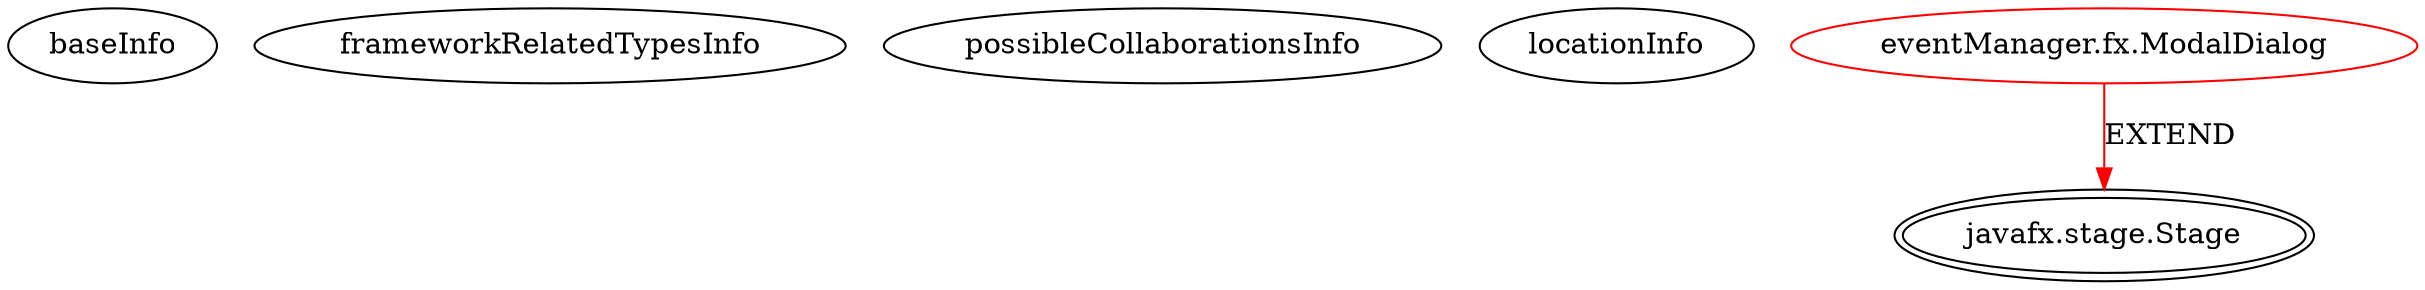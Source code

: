 digraph {
baseInfo[graphId=3046,category="extension_graph",isAnonymous=false,possibleRelation=false]
frameworkRelatedTypesInfo[0="javafx.stage.Stage"]
possibleCollaborationsInfo[]
locationInfo[projectName="hock323-eventManager",filePath="/hock323-eventManager/EventManager-master/src/eventManager/fx/ModalDialog.java",contextSignature="ModalDialog",graphId="3046"]
0[label="eventManager.fx.ModalDialog",vertexType="ROOT_CLIENT_CLASS_DECLARATION",isFrameworkType=false,color=red]
1[label="javafx.stage.Stage",vertexType="FRAMEWORK_CLASS_TYPE",isFrameworkType=true,peripheries=2]
0->1[label="EXTEND",color=red]
}
